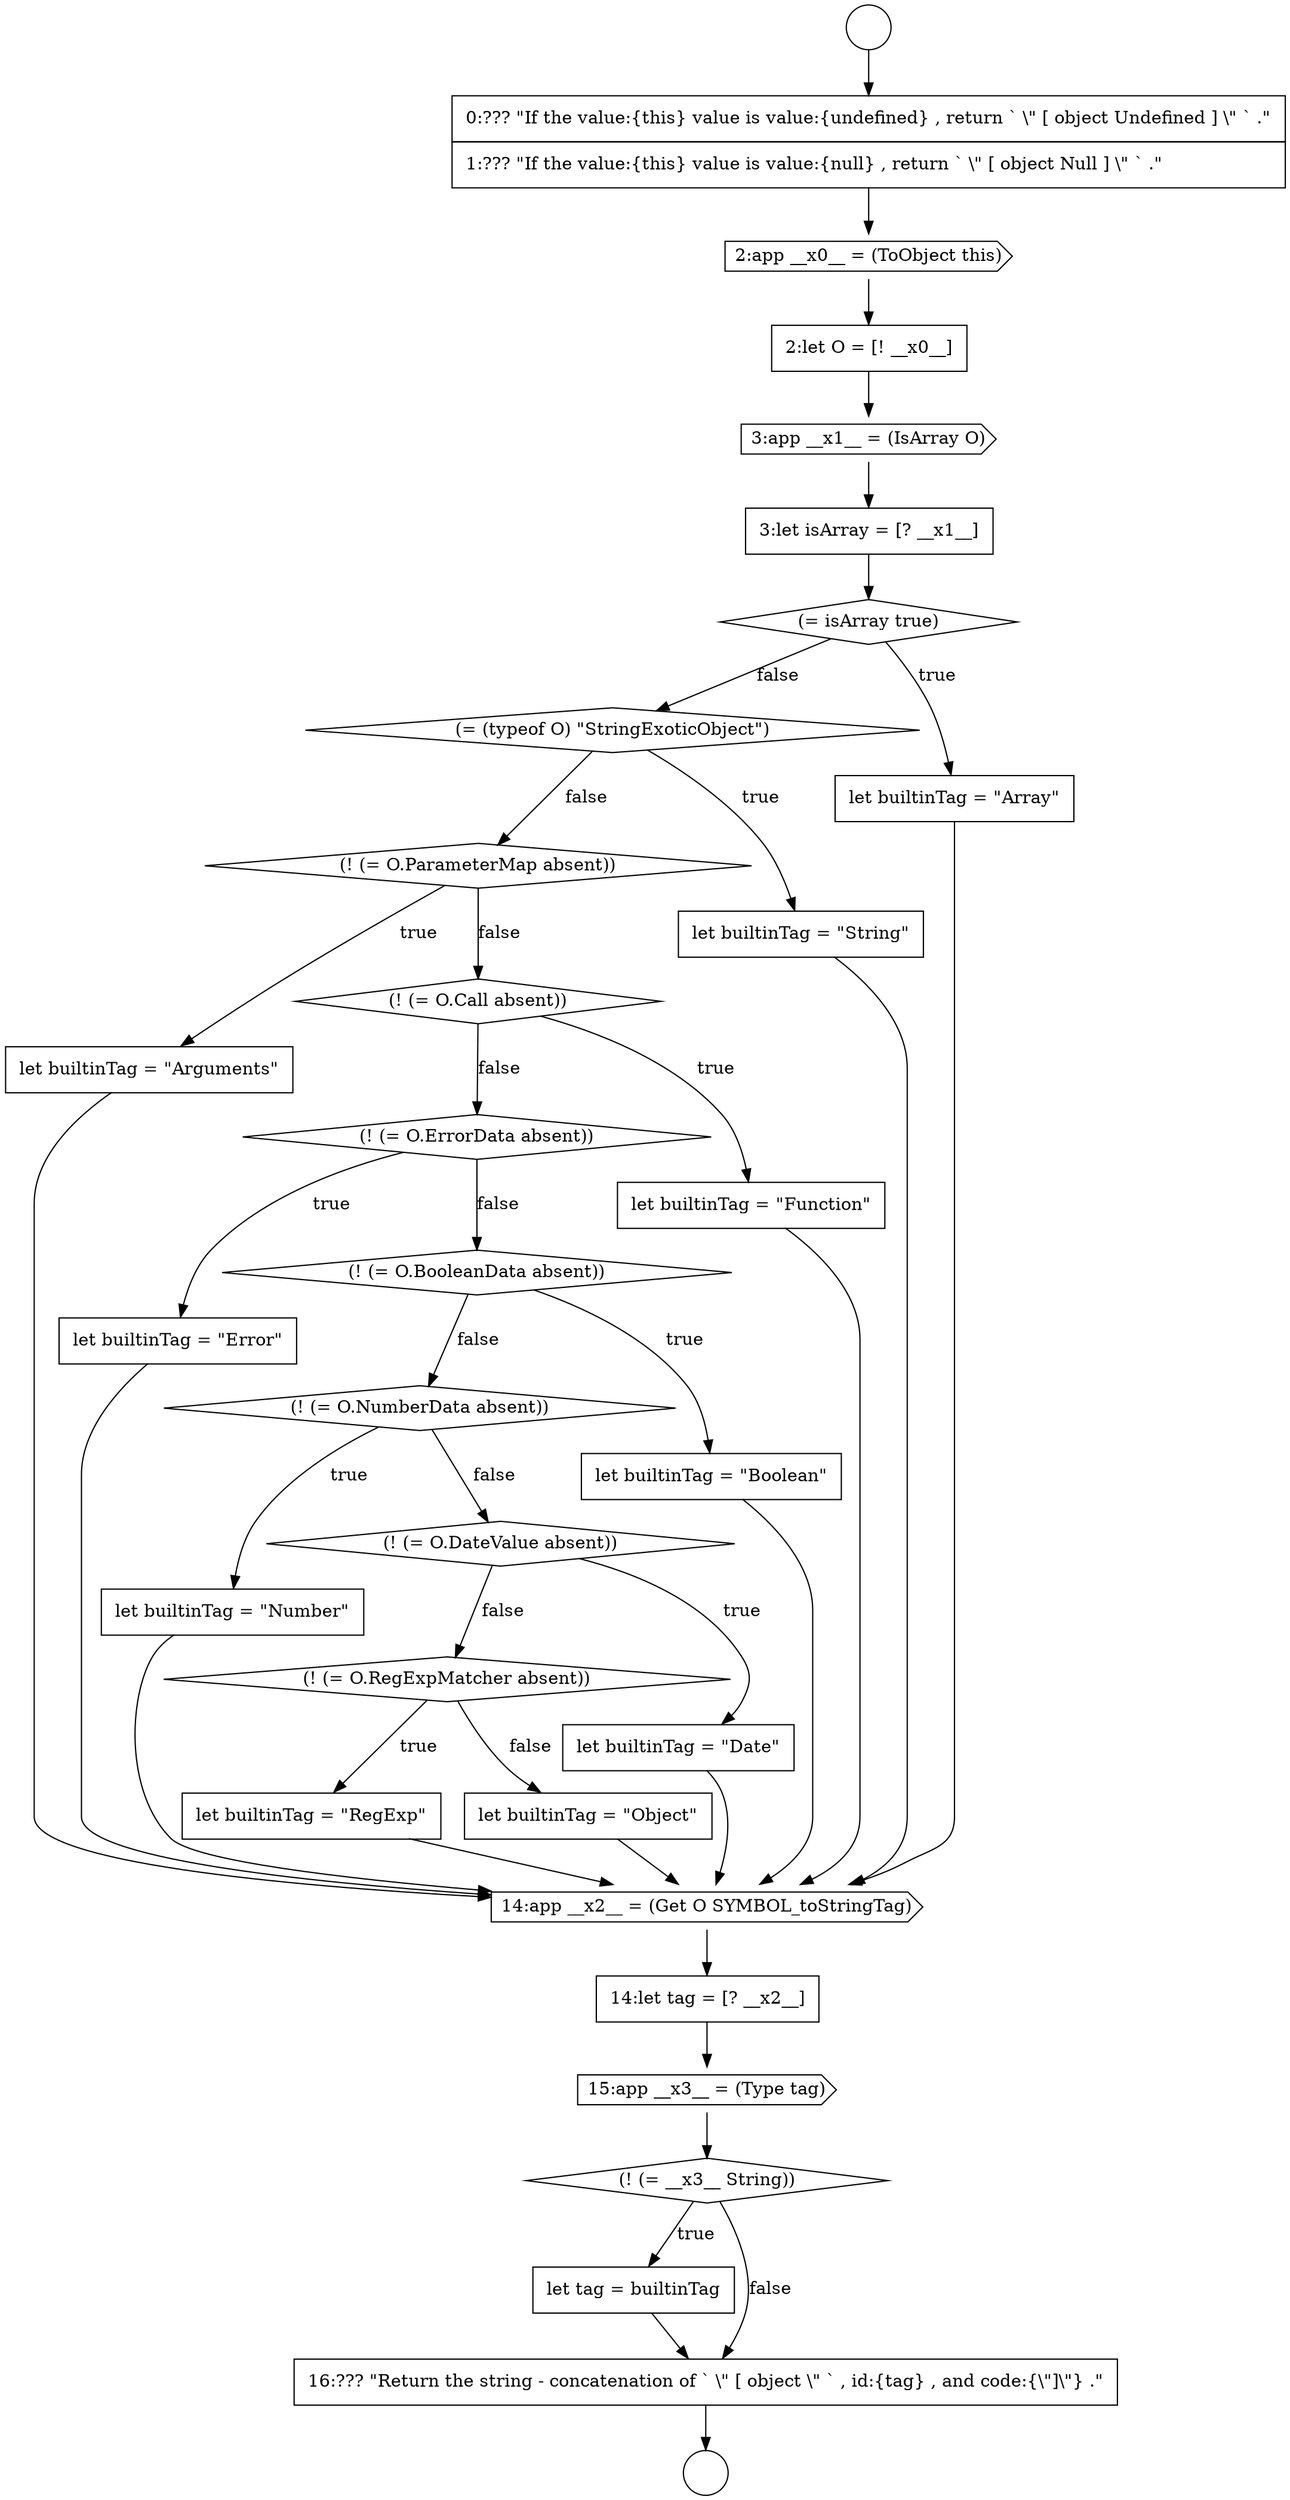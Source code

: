 digraph {
  node11504 [shape=cds, label=<<font color="black">15:app __x3__ = (Type tag)</font>> color="black" fillcolor="white" style=filled]
  node11485 [shape=diamond, label=<<font color="black">(= (typeof O) &quot;StringExoticObject&quot;)</font>> color="black" fillcolor="white" style=filled]
  node11495 [shape=diamond, label=<<font color="black">(! (= O.NumberData absent))</font>> color="black" fillcolor="white" style=filled]
  node11500 [shape=none, margin=0, label=<<font color="black">
    <table border="0" cellborder="1" cellspacing="0" cellpadding="10">
      <tr><td align="left">let builtinTag = &quot;RegExp&quot;</td></tr>
    </table>
  </font>> color="black" fillcolor="white" style=filled]
  node11499 [shape=diamond, label=<<font color="black">(! (= O.RegExpMatcher absent))</font>> color="black" fillcolor="white" style=filled]
  node11484 [shape=none, margin=0, label=<<font color="black">
    <table border="0" cellborder="1" cellspacing="0" cellpadding="10">
      <tr><td align="left">let builtinTag = &quot;Array&quot;</td></tr>
    </table>
  </font>> color="black" fillcolor="white" style=filled]
  node11488 [shape=none, margin=0, label=<<font color="black">
    <table border="0" cellborder="1" cellspacing="0" cellpadding="10">
      <tr><td align="left">let builtinTag = &quot;Arguments&quot;</td></tr>
    </table>
  </font>> color="black" fillcolor="white" style=filled]
  node11496 [shape=none, margin=0, label=<<font color="black">
    <table border="0" cellborder="1" cellspacing="0" cellpadding="10">
      <tr><td align="left">let builtinTag = &quot;Number&quot;</td></tr>
    </table>
  </font>> color="black" fillcolor="white" style=filled]
  node11506 [shape=none, margin=0, label=<<font color="black">
    <table border="0" cellborder="1" cellspacing="0" cellpadding="10">
      <tr><td align="left">let tag = builtinTag</td></tr>
    </table>
  </font>> color="black" fillcolor="white" style=filled]
  node11483 [shape=diamond, label=<<font color="black">(= isArray true)</font>> color="black" fillcolor="white" style=filled]
  node11502 [shape=cds, label=<<font color="black">14:app __x2__ = (Get O SYMBOL_toStringTag)</font>> color="black" fillcolor="white" style=filled]
  node11487 [shape=diamond, label=<<font color="black">(! (= O.ParameterMap absent))</font>> color="black" fillcolor="white" style=filled]
  node11498 [shape=none, margin=0, label=<<font color="black">
    <table border="0" cellborder="1" cellspacing="0" cellpadding="10">
      <tr><td align="left">let builtinTag = &quot;Date&quot;</td></tr>
    </table>
  </font>> color="black" fillcolor="white" style=filled]
  node11486 [shape=none, margin=0, label=<<font color="black">
    <table border="0" cellborder="1" cellspacing="0" cellpadding="10">
      <tr><td align="left">let builtinTag = &quot;String&quot;</td></tr>
    </table>
  </font>> color="black" fillcolor="white" style=filled]
  node11501 [shape=none, margin=0, label=<<font color="black">
    <table border="0" cellborder="1" cellspacing="0" cellpadding="10">
      <tr><td align="left">let builtinTag = &quot;Object&quot;</td></tr>
    </table>
  </font>> color="black" fillcolor="white" style=filled]
  node11482 [shape=none, margin=0, label=<<font color="black">
    <table border="0" cellborder="1" cellspacing="0" cellpadding="10">
      <tr><td align="left">3:let isArray = [? __x1__]</td></tr>
    </table>
  </font>> color="black" fillcolor="white" style=filled]
  node11497 [shape=diamond, label=<<font color="black">(! (= O.DateValue absent))</font>> color="black" fillcolor="white" style=filled]
  node11494 [shape=none, margin=0, label=<<font color="black">
    <table border="0" cellborder="1" cellspacing="0" cellpadding="10">
      <tr><td align="left">let builtinTag = &quot;Boolean&quot;</td></tr>
    </table>
  </font>> color="black" fillcolor="white" style=filled]
  node11481 [shape=cds, label=<<font color="black">3:app __x1__ = (IsArray O)</font>> color="black" fillcolor="white" style=filled]
  node11491 [shape=diamond, label=<<font color="black">(! (= O.ErrorData absent))</font>> color="black" fillcolor="white" style=filled]
  node11480 [shape=none, margin=0, label=<<font color="black">
    <table border="0" cellborder="1" cellspacing="0" cellpadding="10">
      <tr><td align="left">2:let O = [! __x0__]</td></tr>
    </table>
  </font>> color="black" fillcolor="white" style=filled]
  node11478 [shape=none, margin=0, label=<<font color="black">
    <table border="0" cellborder="1" cellspacing="0" cellpadding="10">
      <tr><td align="left">0:??? &quot;If the value:{this} value is value:{undefined} , return ` \&quot; [ object Undefined ] \&quot; ` .&quot;</td></tr>
      <tr><td align="left">1:??? &quot;If the value:{this} value is value:{null} , return ` \&quot; [ object Null ] \&quot; ` .&quot;</td></tr>
    </table>
  </font>> color="black" fillcolor="white" style=filled]
  node11490 [shape=none, margin=0, label=<<font color="black">
    <table border="0" cellborder="1" cellspacing="0" cellpadding="10">
      <tr><td align="left">let builtinTag = &quot;Function&quot;</td></tr>
    </table>
  </font>> color="black" fillcolor="white" style=filled]
  node11505 [shape=diamond, label=<<font color="black">(! (= __x3__ String))</font>> color="black" fillcolor="white" style=filled]
  node11492 [shape=none, margin=0, label=<<font color="black">
    <table border="0" cellborder="1" cellspacing="0" cellpadding="10">
      <tr><td align="left">let builtinTag = &quot;Error&quot;</td></tr>
    </table>
  </font>> color="black" fillcolor="white" style=filled]
  node11503 [shape=none, margin=0, label=<<font color="black">
    <table border="0" cellborder="1" cellspacing="0" cellpadding="10">
      <tr><td align="left">14:let tag = [? __x2__]</td></tr>
    </table>
  </font>> color="black" fillcolor="white" style=filled]
  node11507 [shape=none, margin=0, label=<<font color="black">
    <table border="0" cellborder="1" cellspacing="0" cellpadding="10">
      <tr><td align="left">16:??? &quot;Return the string - concatenation of ` \&quot; [ object \&quot; ` , id:{tag} , and code:{\&quot;]\&quot;} .&quot;</td></tr>
    </table>
  </font>> color="black" fillcolor="white" style=filled]
  node11493 [shape=diamond, label=<<font color="black">(! (= O.BooleanData absent))</font>> color="black" fillcolor="white" style=filled]
  node11476 [shape=circle label=" " color="black" fillcolor="white" style=filled]
  node11479 [shape=cds, label=<<font color="black">2:app __x0__ = (ToObject this)</font>> color="black" fillcolor="white" style=filled]
  node11477 [shape=circle label=" " color="black" fillcolor="white" style=filled]
  node11489 [shape=diamond, label=<<font color="black">(! (= O.Call absent))</font>> color="black" fillcolor="white" style=filled]
  node11502 -> node11503 [ color="black"]
  node11482 -> node11483 [ color="black"]
  node11485 -> node11486 [label=<<font color="black">true</font>> color="black"]
  node11485 -> node11487 [label=<<font color="black">false</font>> color="black"]
  node11505 -> node11506 [label=<<font color="black">true</font>> color="black"]
  node11505 -> node11507 [label=<<font color="black">false</font>> color="black"]
  node11493 -> node11494 [label=<<font color="black">true</font>> color="black"]
  node11493 -> node11495 [label=<<font color="black">false</font>> color="black"]
  node11504 -> node11505 [ color="black"]
  node11476 -> node11478 [ color="black"]
  node11478 -> node11479 [ color="black"]
  node11497 -> node11498 [label=<<font color="black">true</font>> color="black"]
  node11497 -> node11499 [label=<<font color="black">false</font>> color="black"]
  node11488 -> node11502 [ color="black"]
  node11501 -> node11502 [ color="black"]
  node11492 -> node11502 [ color="black"]
  node11483 -> node11484 [label=<<font color="black">true</font>> color="black"]
  node11483 -> node11485 [label=<<font color="black">false</font>> color="black"]
  node11496 -> node11502 [ color="black"]
  node11480 -> node11481 [ color="black"]
  node11486 -> node11502 [ color="black"]
  node11484 -> node11502 [ color="black"]
  node11494 -> node11502 [ color="black"]
  node11500 -> node11502 [ color="black"]
  node11498 -> node11502 [ color="black"]
  node11487 -> node11488 [label=<<font color="black">true</font>> color="black"]
  node11487 -> node11489 [label=<<font color="black">false</font>> color="black"]
  node11479 -> node11480 [ color="black"]
  node11507 -> node11477 [ color="black"]
  node11495 -> node11496 [label=<<font color="black">true</font>> color="black"]
  node11495 -> node11497 [label=<<font color="black">false</font>> color="black"]
  node11499 -> node11500 [label=<<font color="black">true</font>> color="black"]
  node11499 -> node11501 [label=<<font color="black">false</font>> color="black"]
  node11481 -> node11482 [ color="black"]
  node11489 -> node11490 [label=<<font color="black">true</font>> color="black"]
  node11489 -> node11491 [label=<<font color="black">false</font>> color="black"]
  node11503 -> node11504 [ color="black"]
  node11490 -> node11502 [ color="black"]
  node11491 -> node11492 [label=<<font color="black">true</font>> color="black"]
  node11491 -> node11493 [label=<<font color="black">false</font>> color="black"]
  node11506 -> node11507 [ color="black"]
}
